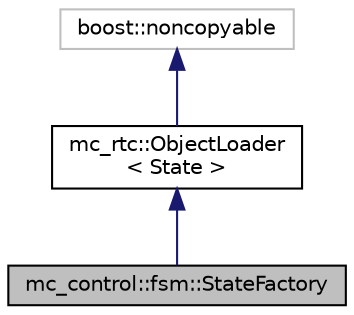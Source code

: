 digraph "mc_control::fsm::StateFactory"
{
 // INTERACTIVE_SVG=YES
  edge [fontname="Helvetica",fontsize="10",labelfontname="Helvetica",labelfontsize="10"];
  node [fontname="Helvetica",fontsize="10",shape=record];
  Node3 [label="mc_control::fsm::StateFactory",height=0.2,width=0.4,color="black", fillcolor="grey75", style="filled", fontcolor="black"];
  Node4 -> Node3 [dir="back",color="midnightblue",fontsize="10",style="solid",fontname="Helvetica"];
  Node4 [label="mc_rtc::ObjectLoader\l\< State \>",height=0.2,width=0.4,color="black", fillcolor="white", style="filled",URL="$structmc__rtc_1_1ObjectLoader.html"];
  Node5 -> Node4 [dir="back",color="midnightblue",fontsize="10",style="solid",fontname="Helvetica"];
  Node5 [label="boost::noncopyable",height=0.2,width=0.4,color="grey75", fillcolor="white", style="filled"];
}
